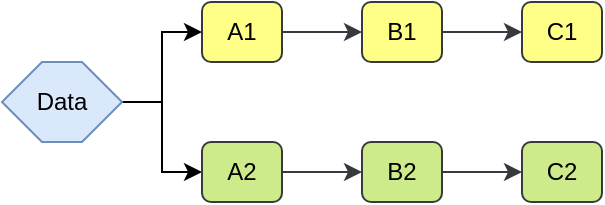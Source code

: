 <mxfile version="20.2.2" type="github">
  <diagram id="rKeW-D6Mr9I9j17QyvKW" name="第 1 页">
    <mxGraphModel dx="1038" dy="482" grid="1" gridSize="10" guides="1" tooltips="1" connect="1" arrows="1" fold="1" page="1" pageScale="1" pageWidth="2000" pageHeight="1169" math="0" shadow="0">
      <root>
        <mxCell id="0" />
        <mxCell id="1" parent="0" />
        <mxCell id="w9oEjvMqzuD1F5o60PgF-2" style="edgeStyle=orthogonalEdgeStyle;rounded=0;orthogonalLoop=1;jettySize=auto;html=1;exitX=1;exitY=0.5;exitDx=0;exitDy=0;entryX=0;entryY=0.5;entryDx=0;entryDy=0;fillColor=#ffff88;strokeColor=#36393d;" edge="1" parent="1" source="w9oEjvMqzuD1F5o60PgF-3" target="w9oEjvMqzuD1F5o60PgF-9">
          <mxGeometry relative="1" as="geometry" />
        </mxCell>
        <mxCell id="w9oEjvMqzuD1F5o60PgF-3" value="A1" style="rounded=1;whiteSpace=wrap;html=1;fillColor=#ffff88;strokeColor=#36393d;shadow=0;sketch=0;glass=0;" vertex="1" parent="1">
          <mxGeometry x="440" y="170" width="40" height="30" as="geometry" />
        </mxCell>
        <mxCell id="w9oEjvMqzuD1F5o60PgF-4" style="edgeStyle=orthogonalEdgeStyle;rounded=0;orthogonalLoop=1;jettySize=auto;html=1;exitX=1;exitY=0.5;exitDx=0;exitDy=0;entryX=0;entryY=0.5;entryDx=0;entryDy=0;" edge="1" parent="1" source="w9oEjvMqzuD1F5o60PgF-5" target="w9oEjvMqzuD1F5o60PgF-3">
          <mxGeometry relative="1" as="geometry" />
        </mxCell>
        <mxCell id="w9oEjvMqzuD1F5o60PgF-16" style="edgeStyle=orthogonalEdgeStyle;rounded=0;orthogonalLoop=1;jettySize=auto;html=1;entryX=0;entryY=0.5;entryDx=0;entryDy=0;" edge="1" parent="1" source="w9oEjvMqzuD1F5o60PgF-5" target="w9oEjvMqzuD1F5o60PgF-12">
          <mxGeometry relative="1" as="geometry" />
        </mxCell>
        <mxCell id="w9oEjvMqzuD1F5o60PgF-5" value="Data" style="shape=hexagon;perimeter=hexagonPerimeter2;whiteSpace=wrap;html=1;fixedSize=1;fillColor=#dae8fc;strokeColor=#6c8ebf;" vertex="1" parent="1">
          <mxGeometry x="340" y="200" width="60" height="40" as="geometry" />
        </mxCell>
        <mxCell id="w9oEjvMqzuD1F5o60PgF-8" style="edgeStyle=orthogonalEdgeStyle;rounded=0;orthogonalLoop=1;jettySize=auto;html=1;exitX=1;exitY=0.5;exitDx=0;exitDy=0;entryX=0;entryY=0.5;entryDx=0;entryDy=0;fillColor=#ffff88;strokeColor=#36393d;" edge="1" parent="1" source="w9oEjvMqzuD1F5o60PgF-9" target="w9oEjvMqzuD1F5o60PgF-10">
          <mxGeometry relative="1" as="geometry" />
        </mxCell>
        <mxCell id="w9oEjvMqzuD1F5o60PgF-9" value="B1" style="rounded=1;whiteSpace=wrap;html=1;fillColor=#ffff88;strokeColor=#36393d;shadow=0;sketch=0;glass=0;" vertex="1" parent="1">
          <mxGeometry x="520" y="170" width="40" height="30" as="geometry" />
        </mxCell>
        <mxCell id="w9oEjvMqzuD1F5o60PgF-10" value="C1" style="rounded=1;whiteSpace=wrap;html=1;fillColor=#ffff88;strokeColor=#36393d;shadow=0;sketch=0;glass=0;" vertex="1" parent="1">
          <mxGeometry x="600" y="170" width="40" height="30" as="geometry" />
        </mxCell>
        <mxCell id="w9oEjvMqzuD1F5o60PgF-11" style="edgeStyle=orthogonalEdgeStyle;rounded=0;orthogonalLoop=1;jettySize=auto;html=1;exitX=1;exitY=0.5;exitDx=0;exitDy=0;entryX=0;entryY=0.5;entryDx=0;entryDy=0;fillColor=#cdeb8b;strokeColor=#36393d;" edge="1" parent="1" source="w9oEjvMqzuD1F5o60PgF-12" target="w9oEjvMqzuD1F5o60PgF-14">
          <mxGeometry relative="1" as="geometry" />
        </mxCell>
        <mxCell id="w9oEjvMqzuD1F5o60PgF-12" value="A2" style="rounded=1;whiteSpace=wrap;html=1;fillColor=#cdeb8b;strokeColor=#36393d;shadow=0;sketch=0;glass=0;" vertex="1" parent="1">
          <mxGeometry x="440" y="240" width="40" height="30" as="geometry" />
        </mxCell>
        <mxCell id="w9oEjvMqzuD1F5o60PgF-13" style="edgeStyle=orthogonalEdgeStyle;rounded=0;orthogonalLoop=1;jettySize=auto;html=1;exitX=1;exitY=0.5;exitDx=0;exitDy=0;entryX=0;entryY=0.5;entryDx=0;entryDy=0;fillColor=#cdeb8b;strokeColor=#36393d;" edge="1" parent="1" source="w9oEjvMqzuD1F5o60PgF-14" target="w9oEjvMqzuD1F5o60PgF-15">
          <mxGeometry relative="1" as="geometry" />
        </mxCell>
        <mxCell id="w9oEjvMqzuD1F5o60PgF-14" value="B2" style="rounded=1;whiteSpace=wrap;html=1;fillColor=#cdeb8b;strokeColor=#36393d;shadow=0;sketch=0;glass=0;" vertex="1" parent="1">
          <mxGeometry x="520" y="240" width="40" height="30" as="geometry" />
        </mxCell>
        <mxCell id="w9oEjvMqzuD1F5o60PgF-15" value="C2" style="rounded=1;whiteSpace=wrap;html=1;fillColor=#cdeb8b;strokeColor=#36393d;shadow=0;sketch=0;glass=0;" vertex="1" parent="1">
          <mxGeometry x="600" y="240" width="40" height="30" as="geometry" />
        </mxCell>
      </root>
    </mxGraphModel>
  </diagram>
</mxfile>
